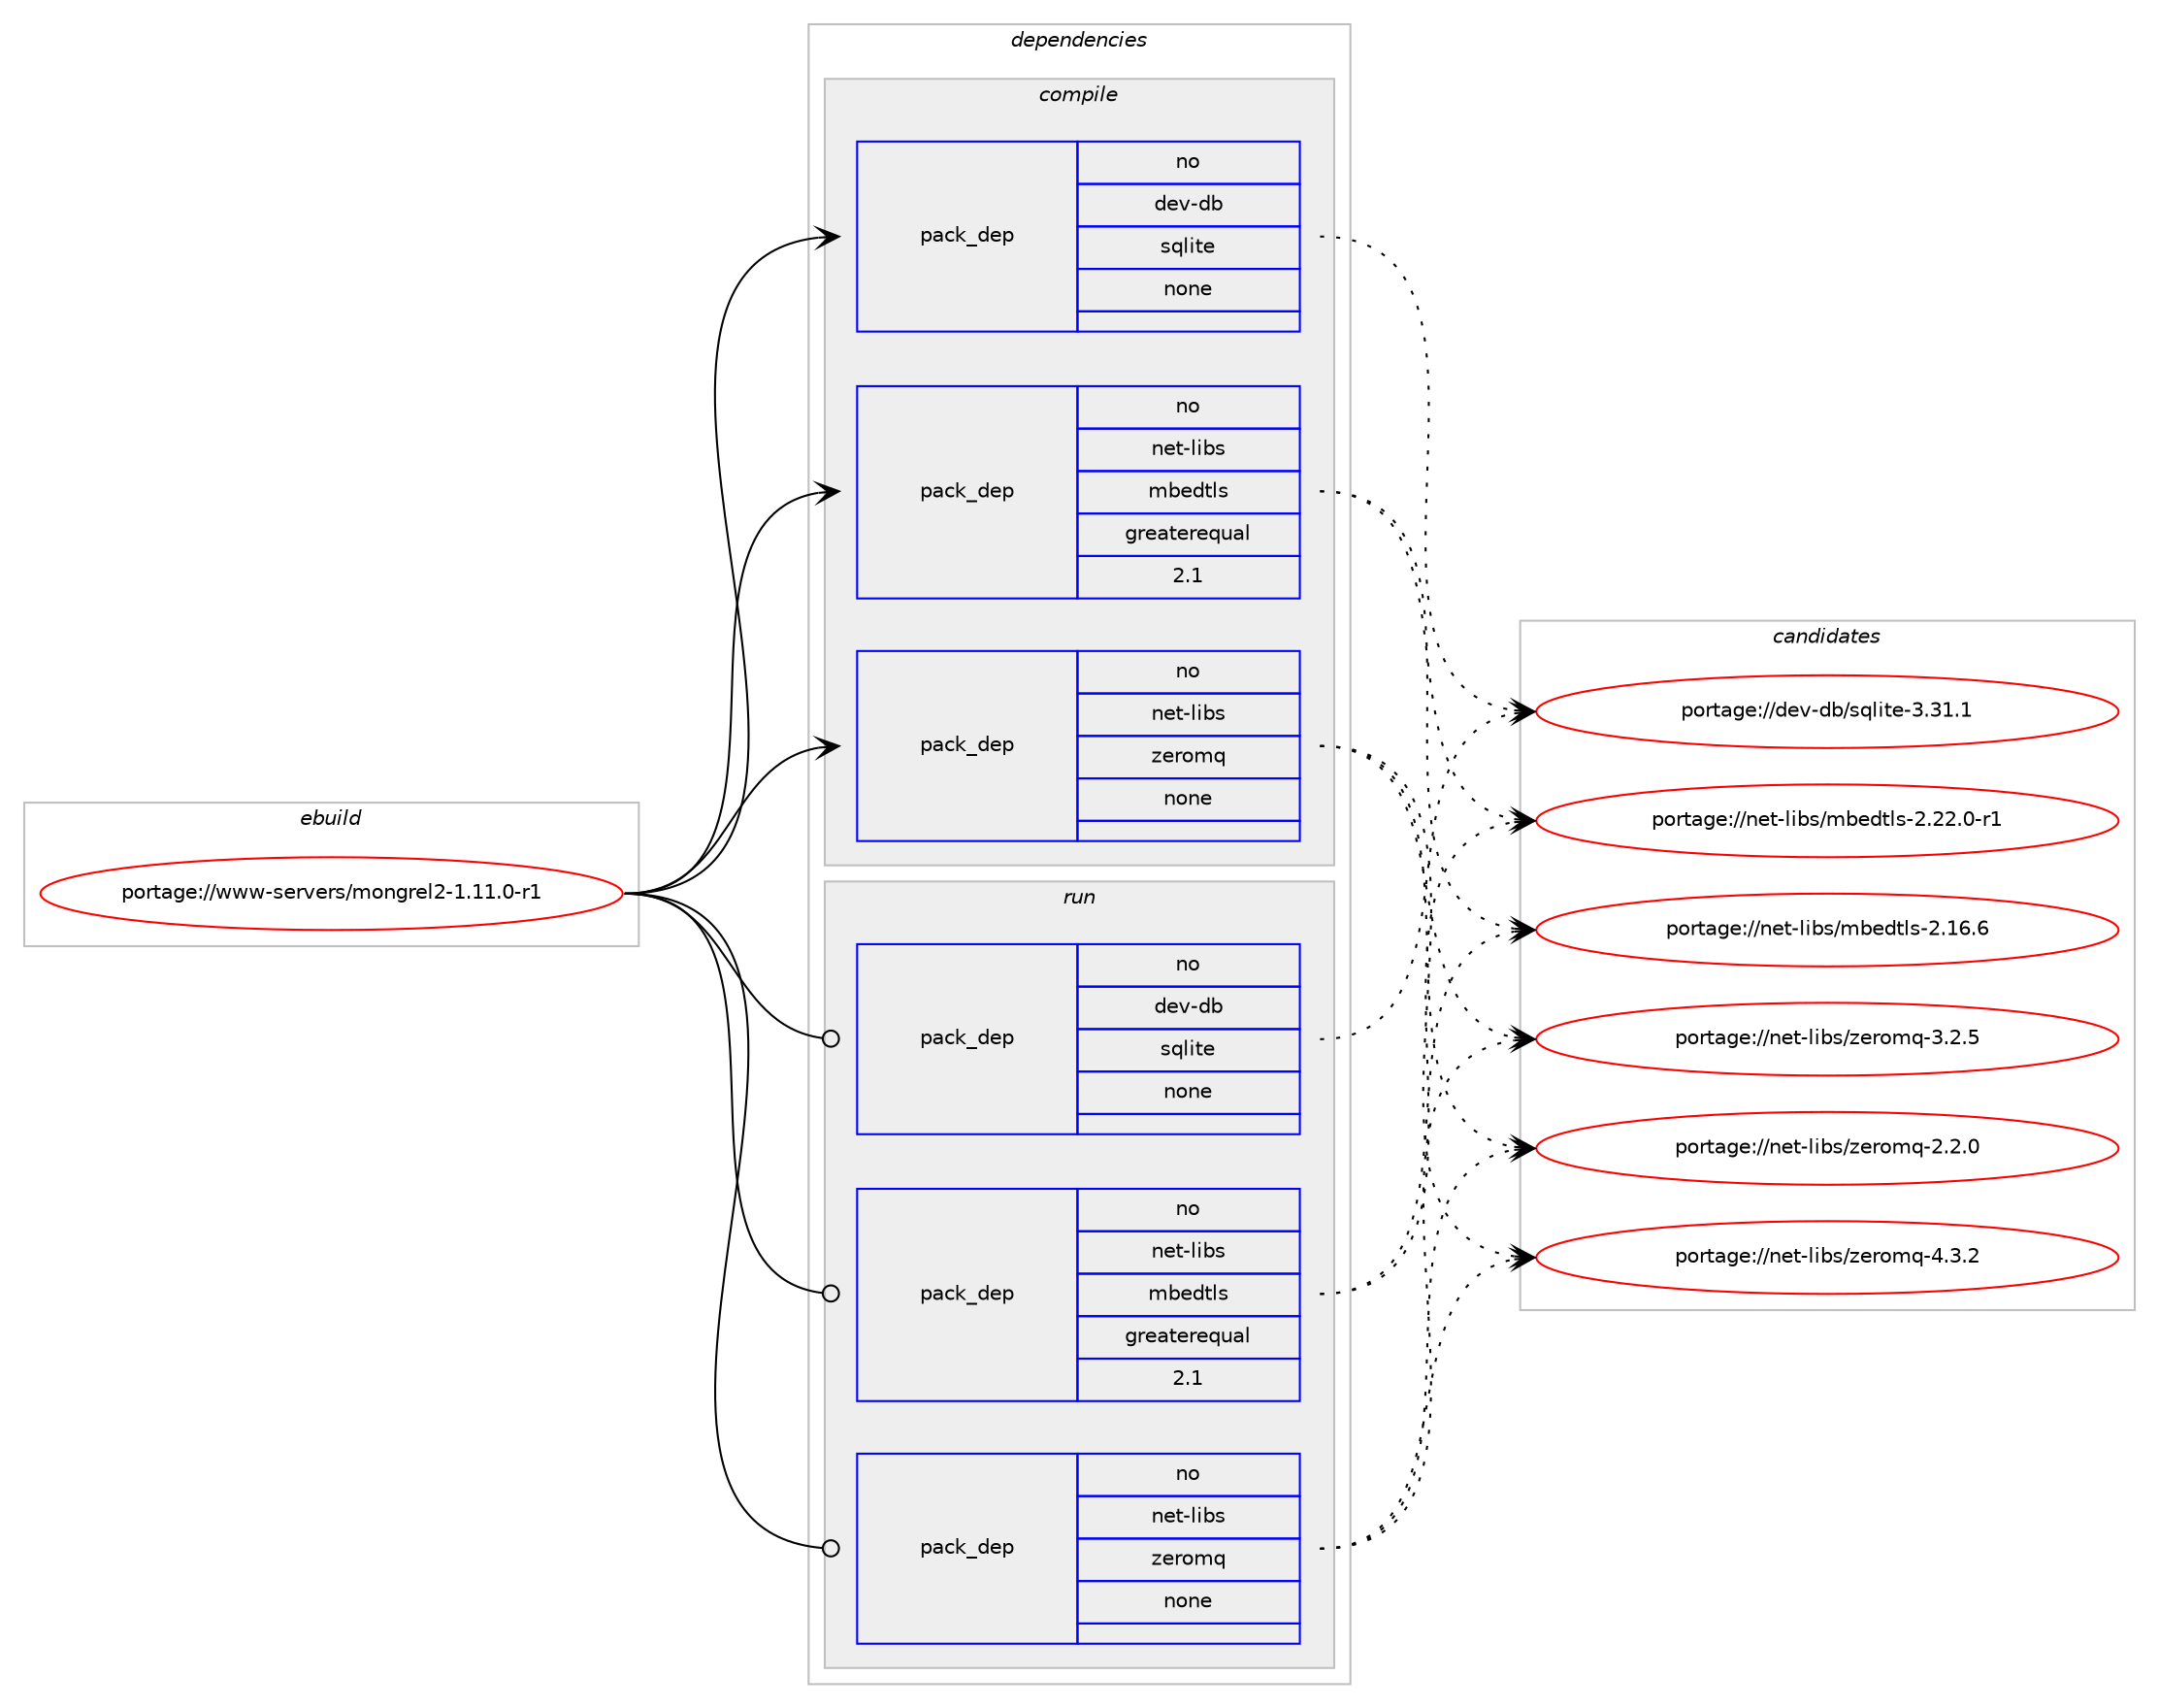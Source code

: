 digraph prolog {

# *************
# Graph options
# *************

newrank=true;
concentrate=true;
compound=true;
graph [rankdir=LR,fontname=Helvetica,fontsize=10,ranksep=1.5];#, ranksep=2.5, nodesep=0.2];
edge  [arrowhead=vee];
node  [fontname=Helvetica,fontsize=10];

# **********
# The ebuild
# **********

subgraph cluster_leftcol {
color=gray;
rank=same;
label=<<i>ebuild</i>>;
id [label="portage://www-servers/mongrel2-1.11.0-r1", color=red, width=4, href="../www-servers/mongrel2-1.11.0-r1.svg"];
}

# ****************
# The dependencies
# ****************

subgraph cluster_midcol {
color=gray;
label=<<i>dependencies</i>>;
subgraph cluster_compile {
fillcolor="#eeeeee";
style=filled;
label=<<i>compile</i>>;
subgraph pack1675 {
dependency1902 [label=<<TABLE BORDER="0" CELLBORDER="1" CELLSPACING="0" CELLPADDING="4" WIDTH="220"><TR><TD ROWSPAN="6" CELLPADDING="30">pack_dep</TD></TR><TR><TD WIDTH="110">no</TD></TR><TR><TD>dev-db</TD></TR><TR><TD>sqlite</TD></TR><TR><TD>none</TD></TR><TR><TD></TD></TR></TABLE>>, shape=none, color=blue];
}
id:e -> dependency1902:w [weight=20,style="solid",arrowhead="vee"];
subgraph pack1676 {
dependency1903 [label=<<TABLE BORDER="0" CELLBORDER="1" CELLSPACING="0" CELLPADDING="4" WIDTH="220"><TR><TD ROWSPAN="6" CELLPADDING="30">pack_dep</TD></TR><TR><TD WIDTH="110">no</TD></TR><TR><TD>net-libs</TD></TR><TR><TD>mbedtls</TD></TR><TR><TD>greaterequal</TD></TR><TR><TD>2.1</TD></TR></TABLE>>, shape=none, color=blue];
}
id:e -> dependency1903:w [weight=20,style="solid",arrowhead="vee"];
subgraph pack1677 {
dependency1904 [label=<<TABLE BORDER="0" CELLBORDER="1" CELLSPACING="0" CELLPADDING="4" WIDTH="220"><TR><TD ROWSPAN="6" CELLPADDING="30">pack_dep</TD></TR><TR><TD WIDTH="110">no</TD></TR><TR><TD>net-libs</TD></TR><TR><TD>zeromq</TD></TR><TR><TD>none</TD></TR><TR><TD></TD></TR></TABLE>>, shape=none, color=blue];
}
id:e -> dependency1904:w [weight=20,style="solid",arrowhead="vee"];
}
subgraph cluster_compileandrun {
fillcolor="#eeeeee";
style=filled;
label=<<i>compile and run</i>>;
}
subgraph cluster_run {
fillcolor="#eeeeee";
style=filled;
label=<<i>run</i>>;
subgraph pack1678 {
dependency1905 [label=<<TABLE BORDER="0" CELLBORDER="1" CELLSPACING="0" CELLPADDING="4" WIDTH="220"><TR><TD ROWSPAN="6" CELLPADDING="30">pack_dep</TD></TR><TR><TD WIDTH="110">no</TD></TR><TR><TD>dev-db</TD></TR><TR><TD>sqlite</TD></TR><TR><TD>none</TD></TR><TR><TD></TD></TR></TABLE>>, shape=none, color=blue];
}
id:e -> dependency1905:w [weight=20,style="solid",arrowhead="odot"];
subgraph pack1679 {
dependency1906 [label=<<TABLE BORDER="0" CELLBORDER="1" CELLSPACING="0" CELLPADDING="4" WIDTH="220"><TR><TD ROWSPAN="6" CELLPADDING="30">pack_dep</TD></TR><TR><TD WIDTH="110">no</TD></TR><TR><TD>net-libs</TD></TR><TR><TD>mbedtls</TD></TR><TR><TD>greaterequal</TD></TR><TR><TD>2.1</TD></TR></TABLE>>, shape=none, color=blue];
}
id:e -> dependency1906:w [weight=20,style="solid",arrowhead="odot"];
subgraph pack1680 {
dependency1907 [label=<<TABLE BORDER="0" CELLBORDER="1" CELLSPACING="0" CELLPADDING="4" WIDTH="220"><TR><TD ROWSPAN="6" CELLPADDING="30">pack_dep</TD></TR><TR><TD WIDTH="110">no</TD></TR><TR><TD>net-libs</TD></TR><TR><TD>zeromq</TD></TR><TR><TD>none</TD></TR><TR><TD></TD></TR></TABLE>>, shape=none, color=blue];
}
id:e -> dependency1907:w [weight=20,style="solid",arrowhead="odot"];
}
}

# **************
# The candidates
# **************

subgraph cluster_choices {
rank=same;
color=gray;
label=<<i>candidates</i>>;

subgraph choice1675 {
color=black;
nodesep=1;
choice10010111845100984711511310810511610145514651494649 [label="portage://dev-db/sqlite-3.31.1", color=red, width=4,href="../dev-db/sqlite-3.31.1.svg"];
dependency1902:e -> choice10010111845100984711511310810511610145514651494649:w [style=dotted,weight="100"];
}
subgraph choice1676 {
color=black;
nodesep=1;
choice11010111645108105981154710998101100116108115455046505046484511449 [label="portage://net-libs/mbedtls-2.22.0-r1", color=red, width=4,href="../net-libs/mbedtls-2.22.0-r1.svg"];
choice1101011164510810598115471099810110011610811545504649544654 [label="portage://net-libs/mbedtls-2.16.6", color=red, width=4,href="../net-libs/mbedtls-2.16.6.svg"];
dependency1903:e -> choice11010111645108105981154710998101100116108115455046505046484511449:w [style=dotted,weight="100"];
dependency1903:e -> choice1101011164510810598115471099810110011610811545504649544654:w [style=dotted,weight="100"];
}
subgraph choice1677 {
color=black;
nodesep=1;
choice110101116451081059811547122101114111109113455246514650 [label="portage://net-libs/zeromq-4.3.2", color=red, width=4,href="../net-libs/zeromq-4.3.2.svg"];
choice110101116451081059811547122101114111109113455146504653 [label="portage://net-libs/zeromq-3.2.5", color=red, width=4,href="../net-libs/zeromq-3.2.5.svg"];
choice110101116451081059811547122101114111109113455046504648 [label="portage://net-libs/zeromq-2.2.0", color=red, width=4,href="../net-libs/zeromq-2.2.0.svg"];
dependency1904:e -> choice110101116451081059811547122101114111109113455246514650:w [style=dotted,weight="100"];
dependency1904:e -> choice110101116451081059811547122101114111109113455146504653:w [style=dotted,weight="100"];
dependency1904:e -> choice110101116451081059811547122101114111109113455046504648:w [style=dotted,weight="100"];
}
subgraph choice1678 {
color=black;
nodesep=1;
choice10010111845100984711511310810511610145514651494649 [label="portage://dev-db/sqlite-3.31.1", color=red, width=4,href="../dev-db/sqlite-3.31.1.svg"];
dependency1905:e -> choice10010111845100984711511310810511610145514651494649:w [style=dotted,weight="100"];
}
subgraph choice1679 {
color=black;
nodesep=1;
choice11010111645108105981154710998101100116108115455046505046484511449 [label="portage://net-libs/mbedtls-2.22.0-r1", color=red, width=4,href="../net-libs/mbedtls-2.22.0-r1.svg"];
choice1101011164510810598115471099810110011610811545504649544654 [label="portage://net-libs/mbedtls-2.16.6", color=red, width=4,href="../net-libs/mbedtls-2.16.6.svg"];
dependency1906:e -> choice11010111645108105981154710998101100116108115455046505046484511449:w [style=dotted,weight="100"];
dependency1906:e -> choice1101011164510810598115471099810110011610811545504649544654:w [style=dotted,weight="100"];
}
subgraph choice1680 {
color=black;
nodesep=1;
choice110101116451081059811547122101114111109113455246514650 [label="portage://net-libs/zeromq-4.3.2", color=red, width=4,href="../net-libs/zeromq-4.3.2.svg"];
choice110101116451081059811547122101114111109113455146504653 [label="portage://net-libs/zeromq-3.2.5", color=red, width=4,href="../net-libs/zeromq-3.2.5.svg"];
choice110101116451081059811547122101114111109113455046504648 [label="portage://net-libs/zeromq-2.2.0", color=red, width=4,href="../net-libs/zeromq-2.2.0.svg"];
dependency1907:e -> choice110101116451081059811547122101114111109113455246514650:w [style=dotted,weight="100"];
dependency1907:e -> choice110101116451081059811547122101114111109113455146504653:w [style=dotted,weight="100"];
dependency1907:e -> choice110101116451081059811547122101114111109113455046504648:w [style=dotted,weight="100"];
}
}

}
